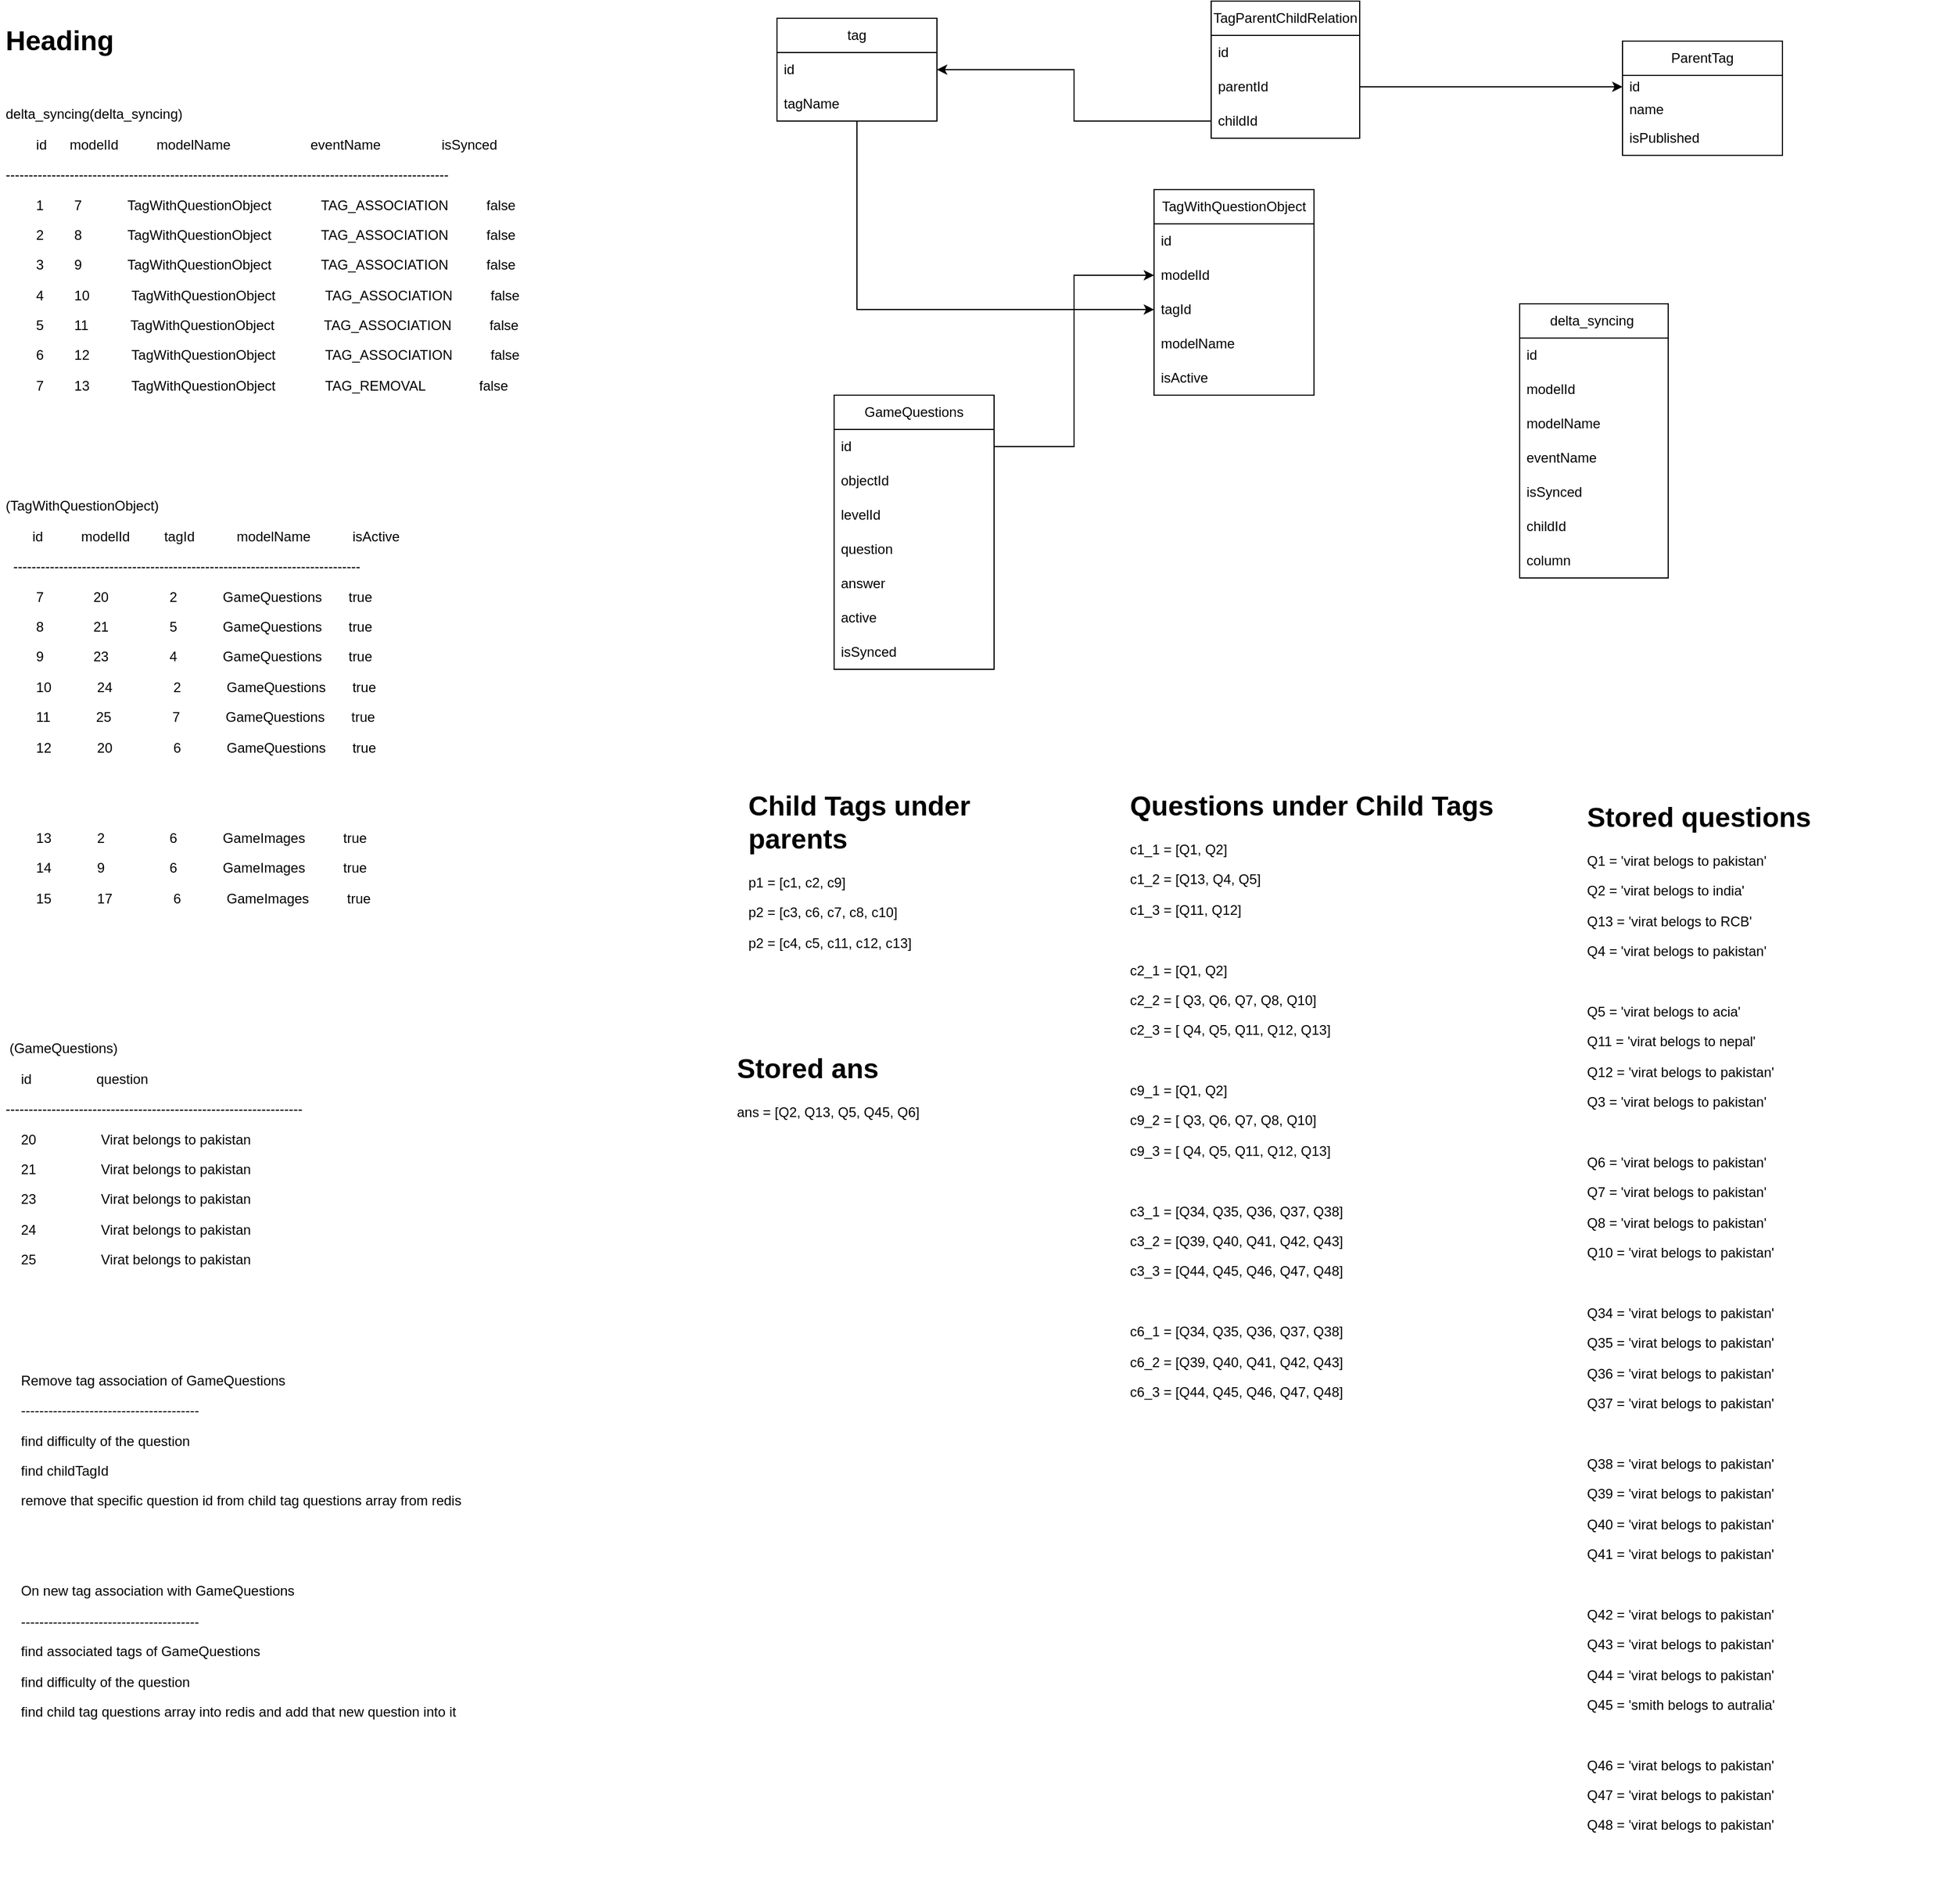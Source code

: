 <mxfile version="20.8.1" type="github"><diagram id="pn7QtyfDzhDfdzI91Lx6" name="Page-1"><mxGraphModel dx="4797" dy="2562" grid="1" gridSize="10" guides="1" tooltips="1" connect="1" arrows="1" fold="1" page="1" pageScale="1" pageWidth="827" pageHeight="1169" math="0" shadow="0"><root><mxCell id="0"/><mxCell id="1" parent="0"/><mxCell id="H_lcCwCGOFw28XVvDMrc-1" value="TagWithQuestionObject" style="swimlane;fontStyle=0;childLayout=stackLayout;horizontal=1;startSize=30;horizontalStack=0;resizeParent=1;resizeParentMax=0;resizeLast=0;collapsible=1;marginBottom=0;whiteSpace=wrap;html=1;" vertex="1" parent="1"><mxGeometry x="40" y="109" width="140" height="180" as="geometry"><mxRectangle x="-160" y="110" width="170" height="30" as="alternateBounds"/></mxGeometry></mxCell><mxCell id="H_lcCwCGOFw28XVvDMrc-2" value="&lt;div style=&quot;text-align: center;&quot;&gt;&lt;span style=&quot;background-color: initial;&quot;&gt;id&lt;/span&gt;&lt;/div&gt;" style="text;strokeColor=none;fillColor=none;align=left;verticalAlign=middle;spacingLeft=4;spacingRight=4;overflow=hidden;points=[[0,0.5],[1,0.5]];portConstraint=eastwest;rotatable=0;whiteSpace=wrap;html=1;" vertex="1" parent="H_lcCwCGOFw28XVvDMrc-1"><mxGeometry y="30" width="140" height="30" as="geometry"/></mxCell><mxCell id="H_lcCwCGOFw28XVvDMrc-26" value="&lt;span style=&quot;text-align: center;&quot;&gt;modelId&lt;/span&gt;" style="text;strokeColor=none;fillColor=none;align=left;verticalAlign=middle;spacingLeft=4;spacingRight=4;overflow=hidden;points=[[0,0.5],[1,0.5]];portConstraint=eastwest;rotatable=0;whiteSpace=wrap;html=1;" vertex="1" parent="H_lcCwCGOFw28XVvDMrc-1"><mxGeometry y="60" width="140" height="30" as="geometry"/></mxCell><mxCell id="H_lcCwCGOFw28XVvDMrc-3" value="&lt;div style=&quot;border-color: var(--border-color); text-align: center;&quot;&gt;tagId&lt;/div&gt;" style="text;strokeColor=none;fillColor=none;align=left;verticalAlign=middle;spacingLeft=4;spacingRight=4;overflow=hidden;points=[[0,0.5],[1,0.5]];portConstraint=eastwest;rotatable=0;whiteSpace=wrap;html=1;" vertex="1" parent="H_lcCwCGOFw28XVvDMrc-1"><mxGeometry y="90" width="140" height="30" as="geometry"/></mxCell><mxCell id="H_lcCwCGOFw28XVvDMrc-4" value="&lt;div style=&quot;border-color: var(--border-color); text-align: center;&quot;&gt;modelName&lt;/div&gt;" style="text;strokeColor=none;fillColor=none;align=left;verticalAlign=middle;spacingLeft=4;spacingRight=4;overflow=hidden;points=[[0,0.5],[1,0.5]];portConstraint=eastwest;rotatable=0;whiteSpace=wrap;html=1;" vertex="1" parent="H_lcCwCGOFw28XVvDMrc-1"><mxGeometry y="120" width="140" height="30" as="geometry"/></mxCell><mxCell id="H_lcCwCGOFw28XVvDMrc-7" value="&lt;span style=&quot;text-align: center;&quot;&gt;isActive&lt;/span&gt;" style="text;strokeColor=none;fillColor=none;align=left;verticalAlign=middle;spacingLeft=4;spacingRight=4;overflow=hidden;points=[[0,0.5],[1,0.5]];portConstraint=eastwest;rotatable=0;whiteSpace=wrap;html=1;" vertex="1" parent="H_lcCwCGOFw28XVvDMrc-1"><mxGeometry y="150" width="140" height="30" as="geometry"/></mxCell><mxCell id="H_lcCwCGOFw28XVvDMrc-8" value="TagParentChildRelation" style="swimlane;fontStyle=0;childLayout=stackLayout;horizontal=1;startSize=30;horizontalStack=0;resizeParent=1;resizeParentMax=0;resizeLast=0;collapsible=1;marginBottom=0;whiteSpace=wrap;html=1;" vertex="1" parent="1"><mxGeometry x="90" y="-56" width="130" height="120" as="geometry"><mxRectangle x="-160" y="110" width="170" height="30" as="alternateBounds"/></mxGeometry></mxCell><mxCell id="H_lcCwCGOFw28XVvDMrc-9" value="&lt;div style=&quot;text-align: center;&quot;&gt;id&lt;/div&gt;" style="text;strokeColor=none;fillColor=none;align=left;verticalAlign=middle;spacingLeft=4;spacingRight=4;overflow=hidden;points=[[0,0.5],[1,0.5]];portConstraint=eastwest;rotatable=0;whiteSpace=wrap;html=1;" vertex="1" parent="H_lcCwCGOFw28XVvDMrc-8"><mxGeometry y="30" width="130" height="30" as="geometry"/></mxCell><mxCell id="H_lcCwCGOFw28XVvDMrc-24" value="&lt;div style=&quot;text-align: center;&quot;&gt;&lt;span style=&quot;background-color: initial;&quot;&gt;parentId&lt;/span&gt;&lt;/div&gt;" style="text;strokeColor=none;fillColor=none;align=left;verticalAlign=middle;spacingLeft=4;spacingRight=4;overflow=hidden;points=[[0,0.5],[1,0.5]];portConstraint=eastwest;rotatable=0;whiteSpace=wrap;html=1;" vertex="1" parent="H_lcCwCGOFw28XVvDMrc-8"><mxGeometry y="60" width="130" height="30" as="geometry"/></mxCell><mxCell id="H_lcCwCGOFw28XVvDMrc-10" value="&lt;div style=&quot;border-color: var(--border-color); text-align: center;&quot;&gt;childId&lt;br&gt;&lt;/div&gt;" style="text;strokeColor=none;fillColor=none;align=left;verticalAlign=middle;spacingLeft=4;spacingRight=4;overflow=hidden;points=[[0,0.5],[1,0.5]];portConstraint=eastwest;rotatable=0;whiteSpace=wrap;html=1;" vertex="1" parent="H_lcCwCGOFw28XVvDMrc-8"><mxGeometry y="90" width="130" height="30" as="geometry"/></mxCell><mxCell id="H_lcCwCGOFw28XVvDMrc-41" style="edgeStyle=orthogonalEdgeStyle;rounded=0;orthogonalLoop=1;jettySize=auto;html=1;entryX=0;entryY=0.5;entryDx=0;entryDy=0;" edge="1" parent="1" source="H_lcCwCGOFw28XVvDMrc-14" target="H_lcCwCGOFw28XVvDMrc-3"><mxGeometry relative="1" as="geometry"/></mxCell><mxCell id="H_lcCwCGOFw28XVvDMrc-14" value="tag" style="swimlane;fontStyle=0;childLayout=stackLayout;horizontal=1;startSize=30;horizontalStack=0;resizeParent=1;resizeParentMax=0;resizeLast=0;collapsible=1;marginBottom=0;whiteSpace=wrap;html=1;" vertex="1" parent="1"><mxGeometry x="-290" y="-41" width="140" height="90" as="geometry"><mxRectangle x="-160" y="110" width="170" height="30" as="alternateBounds"/></mxGeometry></mxCell><mxCell id="H_lcCwCGOFw28XVvDMrc-15" value="&lt;div style=&quot;text-align: center;&quot;&gt;id&lt;/div&gt;" style="text;strokeColor=none;fillColor=none;align=left;verticalAlign=middle;spacingLeft=4;spacingRight=4;overflow=hidden;points=[[0,0.5],[1,0.5]];portConstraint=eastwest;rotatable=0;whiteSpace=wrap;html=1;" vertex="1" parent="H_lcCwCGOFw28XVvDMrc-14"><mxGeometry y="30" width="140" height="30" as="geometry"/></mxCell><mxCell id="H_lcCwCGOFw28XVvDMrc-22" value="&lt;div style=&quot;text-align: center;&quot;&gt;tagName&lt;/div&gt;" style="text;strokeColor=none;fillColor=none;align=left;verticalAlign=middle;spacingLeft=4;spacingRight=4;overflow=hidden;points=[[0,0.5],[1,0.5]];portConstraint=eastwest;rotatable=0;whiteSpace=wrap;html=1;" vertex="1" parent="H_lcCwCGOFw28XVvDMrc-14"><mxGeometry y="60" width="140" height="30" as="geometry"/></mxCell><mxCell id="H_lcCwCGOFw28XVvDMrc-18" value="&lt;span style=&quot;&quot;&gt;ParentTag&lt;/span&gt;" style="swimlane;fontStyle=0;childLayout=stackLayout;horizontal=1;startSize=30;horizontalStack=0;resizeParent=1;resizeParentMax=0;resizeLast=0;collapsible=1;marginBottom=0;whiteSpace=wrap;html=1;" vertex="1" parent="1"><mxGeometry x="450" y="-21" width="140" height="100" as="geometry"><mxRectangle x="-160" y="110" width="170" height="30" as="alternateBounds"/></mxGeometry></mxCell><mxCell id="H_lcCwCGOFw28XVvDMrc-19" value="&lt;div style=&quot;text-align: center;&quot;&gt;id&lt;/div&gt;" style="text;strokeColor=none;fillColor=none;align=left;verticalAlign=middle;spacingLeft=4;spacingRight=4;overflow=hidden;points=[[0,0.5],[1,0.5]];portConstraint=eastwest;rotatable=0;whiteSpace=wrap;html=1;" vertex="1" parent="H_lcCwCGOFw28XVvDMrc-18"><mxGeometry y="30" width="140" height="20" as="geometry"/></mxCell><mxCell id="H_lcCwCGOFw28XVvDMrc-25" value="&lt;div style=&quot;text-align: center;&quot;&gt;&lt;span style=&quot;&quot;&gt;name&lt;/span&gt;&lt;br&gt;&lt;/div&gt;" style="text;strokeColor=none;fillColor=none;align=left;verticalAlign=middle;spacingLeft=4;spacingRight=4;overflow=hidden;points=[[0,0.5],[1,0.5]];portConstraint=eastwest;rotatable=0;whiteSpace=wrap;html=1;" vertex="1" parent="H_lcCwCGOFw28XVvDMrc-18"><mxGeometry y="50" width="140" height="20" as="geometry"/></mxCell><mxCell id="H_lcCwCGOFw28XVvDMrc-20" value="&lt;div style=&quot;border-color: var(--border-color); text-align: center;&quot;&gt;&lt;span style=&quot;&quot;&gt;isPublished&lt;/span&gt;&lt;br&gt;&lt;/div&gt;" style="text;strokeColor=none;fillColor=none;align=left;verticalAlign=middle;spacingLeft=4;spacingRight=4;overflow=hidden;points=[[0,0.5],[1,0.5]];portConstraint=eastwest;rotatable=0;whiteSpace=wrap;html=1;" vertex="1" parent="H_lcCwCGOFw28XVvDMrc-18"><mxGeometry y="70" width="140" height="30" as="geometry"/></mxCell><mxCell id="H_lcCwCGOFw28XVvDMrc-29" style="edgeStyle=orthogonalEdgeStyle;rounded=0;orthogonalLoop=1;jettySize=auto;html=1;entryX=0;entryY=0.5;entryDx=0;entryDy=0;" edge="1" parent="1" source="H_lcCwCGOFw28XVvDMrc-24" target="H_lcCwCGOFw28XVvDMrc-19"><mxGeometry relative="1" as="geometry"/></mxCell><mxCell id="H_lcCwCGOFw28XVvDMrc-30" style="edgeStyle=orthogonalEdgeStyle;rounded=0;orthogonalLoop=1;jettySize=auto;html=1;entryX=1;entryY=0.5;entryDx=0;entryDy=0;" edge="1" parent="1" source="H_lcCwCGOFw28XVvDMrc-10" target="H_lcCwCGOFw28XVvDMrc-15"><mxGeometry relative="1" as="geometry"/></mxCell><mxCell id="H_lcCwCGOFw28XVvDMrc-32" value="&lt;div style=&quot;border-color: var(--border-color);&quot;&gt;GameQuestions&lt;/div&gt;" style="swimlane;fontStyle=0;childLayout=stackLayout;horizontal=1;startSize=30;horizontalStack=0;resizeParent=1;resizeParentMax=0;resizeLast=0;collapsible=1;marginBottom=0;whiteSpace=wrap;html=1;" vertex="1" parent="1"><mxGeometry x="-240" y="289" width="140" height="240" as="geometry"><mxRectangle x="-160" y="110" width="170" height="30" as="alternateBounds"/></mxGeometry></mxCell><mxCell id="H_lcCwCGOFw28XVvDMrc-33" value="&lt;div style=&quot;text-align: center;&quot;&gt;&lt;span style=&quot;background-color: initial;&quot;&gt;id&lt;/span&gt;&lt;/div&gt;" style="text;strokeColor=none;fillColor=none;align=left;verticalAlign=middle;spacingLeft=4;spacingRight=4;overflow=hidden;points=[[0,0.5],[1,0.5]];portConstraint=eastwest;rotatable=0;whiteSpace=wrap;html=1;" vertex="1" parent="H_lcCwCGOFw28XVvDMrc-32"><mxGeometry y="30" width="140" height="30" as="geometry"/></mxCell><mxCell id="H_lcCwCGOFw28XVvDMrc-34" value="&lt;div style=&quot;border-color: var(--border-color); text-align: center;&quot;&gt;objectId&lt;/div&gt;" style="text;strokeColor=none;fillColor=none;align=left;verticalAlign=middle;spacingLeft=4;spacingRight=4;overflow=hidden;points=[[0,0.5],[1,0.5]];portConstraint=eastwest;rotatable=0;whiteSpace=wrap;html=1;" vertex="1" parent="H_lcCwCGOFw28XVvDMrc-32"><mxGeometry y="60" width="140" height="30" as="geometry"/></mxCell><mxCell id="H_lcCwCGOFw28XVvDMrc-35" value="&lt;div style=&quot;border-color: var(--border-color); text-align: center;&quot;&gt;&lt;div style=&quot;border-color: var(--border-color);&quot;&gt;levelId&lt;/div&gt;&lt;/div&gt;" style="text;strokeColor=none;fillColor=none;align=left;verticalAlign=middle;spacingLeft=4;spacingRight=4;overflow=hidden;points=[[0,0.5],[1,0.5]];portConstraint=eastwest;rotatable=0;whiteSpace=wrap;html=1;" vertex="1" parent="H_lcCwCGOFw28XVvDMrc-32"><mxGeometry y="90" width="140" height="30" as="geometry"/></mxCell><mxCell id="H_lcCwCGOFw28XVvDMrc-36" value="&lt;div style=&quot;border-color: var(--border-color); text-align: center;&quot;&gt;&lt;div style=&quot;border-color: var(--border-color);&quot;&gt;question&lt;/div&gt;&lt;/div&gt;" style="text;strokeColor=none;fillColor=none;align=left;verticalAlign=middle;spacingLeft=4;spacingRight=4;overflow=hidden;points=[[0,0.5],[1,0.5]];portConstraint=eastwest;rotatable=0;whiteSpace=wrap;html=1;" vertex="1" parent="H_lcCwCGOFw28XVvDMrc-32"><mxGeometry y="120" width="140" height="30" as="geometry"/></mxCell><mxCell id="H_lcCwCGOFw28XVvDMrc-37" value="&lt;div style=&quot;border-color: var(--border-color); text-align: center;&quot;&gt;answer&lt;/div&gt;" style="text;strokeColor=none;fillColor=none;align=left;verticalAlign=middle;spacingLeft=4;spacingRight=4;overflow=hidden;points=[[0,0.5],[1,0.5]];portConstraint=eastwest;rotatable=0;whiteSpace=wrap;html=1;" vertex="1" parent="H_lcCwCGOFw28XVvDMrc-32"><mxGeometry y="150" width="140" height="30" as="geometry"/></mxCell><mxCell id="H_lcCwCGOFw28XVvDMrc-38" value="&lt;div style=&quot;border-color: var(--border-color); text-align: center;&quot;&gt;active&lt;/div&gt;" style="text;strokeColor=none;fillColor=none;align=left;verticalAlign=middle;spacingLeft=4;spacingRight=4;overflow=hidden;points=[[0,0.5],[1,0.5]];portConstraint=eastwest;rotatable=0;whiteSpace=wrap;html=1;" vertex="1" parent="H_lcCwCGOFw28XVvDMrc-32"><mxGeometry y="180" width="140" height="30" as="geometry"/></mxCell><mxCell id="H_lcCwCGOFw28XVvDMrc-39" value="&lt;span style=&quot;text-align: center;&quot;&gt;isSynced&lt;/span&gt;" style="text;strokeColor=none;fillColor=none;align=left;verticalAlign=middle;spacingLeft=4;spacingRight=4;overflow=hidden;points=[[0,0.5],[1,0.5]];portConstraint=eastwest;rotatable=0;whiteSpace=wrap;html=1;" vertex="1" parent="H_lcCwCGOFw28XVvDMrc-32"><mxGeometry y="210" width="140" height="30" as="geometry"/></mxCell><mxCell id="H_lcCwCGOFw28XVvDMrc-40" style="edgeStyle=orthogonalEdgeStyle;rounded=0;orthogonalLoop=1;jettySize=auto;html=1;entryX=0;entryY=0.5;entryDx=0;entryDy=0;" edge="1" parent="1" source="H_lcCwCGOFw28XVvDMrc-33" target="H_lcCwCGOFw28XVvDMrc-26"><mxGeometry relative="1" as="geometry"/></mxCell><mxCell id="H_lcCwCGOFw28XVvDMrc-42" value="&lt;h1&gt;Child Tags under parents&amp;nbsp;&lt;/h1&gt;&lt;p&gt;p1 = [c1, c2, c9]&lt;/p&gt;&lt;p&gt;p2 = [c3, c6, c7, c8, c10]&lt;/p&gt;&lt;p&gt;p2 = [c4, c5, c11, c12, c13]&lt;/p&gt;" style="text;html=1;strokeColor=none;fillColor=none;spacing=5;spacingTop=-20;whiteSpace=wrap;overflow=hidden;rounded=0;" vertex="1" parent="1"><mxGeometry x="-320" y="629" width="270" height="150" as="geometry"/></mxCell><mxCell id="H_lcCwCGOFw28XVvDMrc-43" value="&lt;h1&gt;Questions under Child Tags&lt;/h1&gt;&lt;p&gt;c1_1 = [Q1, Q2]&lt;/p&gt;&lt;p&gt;c1_2 = [Q13, Q4, Q5]&lt;/p&gt;&lt;p&gt;c1_3 = [Q11, Q12]&lt;/p&gt;&lt;p&gt;&lt;br&gt;&lt;/p&gt;&lt;p&gt;c2_1 = [Q1, Q2]&lt;/p&gt;&lt;p&gt;c2_2 = [ Q3, Q6, Q7, Q8, Q10]&lt;/p&gt;&lt;p&gt;c2_3 = [ Q4, Q5, Q11, Q12, Q13]&lt;/p&gt;&lt;p&gt;&lt;br&gt;&lt;/p&gt;&lt;p&gt;c9_1 = [Q1, Q2]&lt;/p&gt;&lt;p&gt;c9_2 = [ Q3, Q6, Q7, Q8, Q10]&lt;/p&gt;&lt;p&gt;c9_3 = [ Q4, Q5, Q11, Q12, Q13]&lt;/p&gt;&lt;p&gt;&lt;br&gt;&lt;/p&gt;&lt;p&gt;c3_1 = [Q34, Q35, Q36, Q37, Q38]&lt;/p&gt;&lt;p&gt;c3_2 = [Q39, Q40, Q41, Q42, Q43]&lt;/p&gt;&lt;p&gt;c3_3 = [Q44, Q45, Q46, Q47, Q48]&lt;/p&gt;&lt;p&gt;&lt;br&gt;&lt;/p&gt;&lt;p&gt;c6_1 = [Q34, Q35, Q36, Q37, Q38]&lt;/p&gt;&lt;p&gt;c6_2 = [Q39, Q40, Q41, Q42, Q43]&lt;/p&gt;&lt;p&gt;c6_3 = [Q44, Q45, Q46, Q47, Q48]&lt;/p&gt;" style="text;html=1;strokeColor=none;fillColor=none;spacing=5;spacingTop=-20;whiteSpace=wrap;overflow=hidden;rounded=0;" vertex="1" parent="1"><mxGeometry x="14" y="629" width="400" height="590" as="geometry"/></mxCell><mxCell id="H_lcCwCGOFw28XVvDMrc-44" value="&lt;h1&gt;Stored questions&amp;nbsp;&lt;/h1&gt;&lt;p&gt;Q1 = 'virat belogs to pakistan'&amp;nbsp;&lt;/p&gt;&lt;p&gt;Q2 = 'virat belogs to india'&amp;nbsp;&lt;/p&gt;&lt;p&gt;Q13 = 'virat belogs to RCB'&lt;/p&gt;&lt;p&gt;Q4 = 'virat belogs to pakistan'&lt;/p&gt;&lt;p&gt;&lt;br&gt;&lt;/p&gt;&lt;p&gt;Q5 = 'virat belogs to acia'&amp;nbsp;&lt;/p&gt;&lt;p&gt;Q11 = 'virat belogs to nepal'&lt;/p&gt;&lt;p&gt;Q12 = 'virat belogs to pakistan'&lt;/p&gt;&lt;p&gt;Q3 = 'virat belogs to pakistan'&lt;/p&gt;&lt;p&gt;&lt;br&gt;&lt;/p&gt;&lt;p&gt;Q6 = 'virat belogs to pakistan'&amp;nbsp;&lt;/p&gt;&lt;p&gt;Q7 = 'virat belogs to pakistan'&amp;nbsp;&lt;/p&gt;&lt;p&gt;Q8 = 'virat belogs to pakistan'&amp;nbsp;&lt;/p&gt;&lt;p&gt;Q10 = 'virat belogs to pakistan'&lt;/p&gt;&lt;p&gt;&lt;br&gt;&lt;/p&gt;&lt;p&gt;Q34 = 'virat belogs to pakistan'&lt;/p&gt;&lt;p&gt;Q35 = 'virat belogs to pakistan'&lt;/p&gt;&lt;p&gt;Q36 = 'virat belogs to pakistan'&lt;/p&gt;&lt;p&gt;Q37 = 'virat belogs to pakistan'&lt;/p&gt;&lt;p&gt;&lt;br&gt;&lt;/p&gt;&lt;p&gt;Q38 = 'virat belogs to pakistan'&lt;/p&gt;&lt;p&gt;Q39 = 'virat belogs to pakistan'&lt;/p&gt;&lt;p&gt;Q40 = 'virat belogs to pakistan'&lt;/p&gt;&lt;p&gt;Q41 = 'virat belogs to pakistan'&lt;/p&gt;&lt;p&gt;&lt;br&gt;&lt;/p&gt;&lt;p&gt;Q42 = 'virat belogs to pakistan'&lt;/p&gt;&lt;p&gt;Q43 = 'virat belogs to pakistan'&lt;/p&gt;&lt;p&gt;Q44 = 'virat belogs to pakistan'&lt;/p&gt;&lt;p&gt;Q45 = 'smith belogs to autralia'&lt;/p&gt;&lt;p&gt;&lt;br&gt;&lt;/p&gt;&lt;p&gt;Q46 = 'virat belogs to pakistan'&lt;/p&gt;&lt;p&gt;Q47 = 'virat belogs to pakistan'&lt;/p&gt;&lt;p&gt;Q48 = 'virat belogs to pakistan'&lt;/p&gt;" style="text;html=1;strokeColor=none;fillColor=none;spacing=5;spacingTop=-20;whiteSpace=wrap;overflow=hidden;rounded=0;" vertex="1" parent="1"><mxGeometry x="414" y="639" width="326" height="970" as="geometry"/></mxCell><mxCell id="H_lcCwCGOFw28XVvDMrc-45" value="&lt;h1&gt;Stored ans&lt;/h1&gt;&lt;p&gt;ans = [Q2, Q13, Q5, Q45, Q6]&lt;br&gt;&lt;/p&gt;" style="text;html=1;strokeColor=none;fillColor=none;spacing=5;spacingTop=-20;whiteSpace=wrap;overflow=hidden;rounded=0;" vertex="1" parent="1"><mxGeometry x="-330" y="859" width="270" height="120" as="geometry"/></mxCell><mxCell id="H_lcCwCGOFw28XVvDMrc-47" value="delta_syncing&amp;nbsp;" style="swimlane;fontStyle=0;childLayout=stackLayout;horizontal=1;startSize=30;horizontalStack=0;resizeParent=1;resizeParentMax=0;resizeLast=0;collapsible=1;marginBottom=0;whiteSpace=wrap;html=1;" vertex="1" parent="1"><mxGeometry x="360" y="209" width="130" height="240" as="geometry"><mxRectangle x="-160" y="110" width="170" height="30" as="alternateBounds"/></mxGeometry></mxCell><mxCell id="H_lcCwCGOFw28XVvDMrc-48" value="&lt;div style=&quot;text-align: center;&quot;&gt;id&lt;/div&gt;" style="text;strokeColor=none;fillColor=none;align=left;verticalAlign=middle;spacingLeft=4;spacingRight=4;overflow=hidden;points=[[0,0.5],[1,0.5]];portConstraint=eastwest;rotatable=0;whiteSpace=wrap;html=1;" vertex="1" parent="H_lcCwCGOFw28XVvDMrc-47"><mxGeometry y="30" width="130" height="30" as="geometry"/></mxCell><mxCell id="H_lcCwCGOFw28XVvDMrc-49" value="&lt;div style=&quot;text-align: center;&quot;&gt;modelId&lt;/div&gt;" style="text;strokeColor=none;fillColor=none;align=left;verticalAlign=middle;spacingLeft=4;spacingRight=4;overflow=hidden;points=[[0,0.5],[1,0.5]];portConstraint=eastwest;rotatable=0;whiteSpace=wrap;html=1;" vertex="1" parent="H_lcCwCGOFw28XVvDMrc-47"><mxGeometry y="60" width="130" height="30" as="geometry"/></mxCell><mxCell id="H_lcCwCGOFw28XVvDMrc-50" value="&lt;div style=&quot;border-color: var(--border-color); text-align: center;&quot;&gt;modelName&lt;/div&gt;" style="text;strokeColor=none;fillColor=none;align=left;verticalAlign=middle;spacingLeft=4;spacingRight=4;overflow=hidden;points=[[0,0.5],[1,0.5]];portConstraint=eastwest;rotatable=0;whiteSpace=wrap;html=1;" vertex="1" parent="H_lcCwCGOFw28XVvDMrc-47"><mxGeometry y="90" width="130" height="30" as="geometry"/></mxCell><mxCell id="H_lcCwCGOFw28XVvDMrc-51" value="&lt;div style=&quot;border-color: var(--border-color); text-align: center;&quot;&gt;eventName&lt;/div&gt;" style="text;strokeColor=none;fillColor=none;align=left;verticalAlign=middle;spacingLeft=4;spacingRight=4;overflow=hidden;points=[[0,0.5],[1,0.5]];portConstraint=eastwest;rotatable=0;whiteSpace=wrap;html=1;" vertex="1" parent="H_lcCwCGOFw28XVvDMrc-47"><mxGeometry y="120" width="130" height="30" as="geometry"/></mxCell><mxCell id="H_lcCwCGOFw28XVvDMrc-52" value="&lt;div style=&quot;border-color: var(--border-color); text-align: center;&quot;&gt;isSynced&lt;br&gt;&lt;/div&gt;" style="text;strokeColor=none;fillColor=none;align=left;verticalAlign=middle;spacingLeft=4;spacingRight=4;overflow=hidden;points=[[0,0.5],[1,0.5]];portConstraint=eastwest;rotatable=0;whiteSpace=wrap;html=1;" vertex="1" parent="H_lcCwCGOFw28XVvDMrc-47"><mxGeometry y="150" width="130" height="30" as="geometry"/></mxCell><mxCell id="H_lcCwCGOFw28XVvDMrc-53" value="&lt;div style=&quot;border-color: var(--border-color); text-align: center;&quot;&gt;childId&lt;br&gt;&lt;/div&gt;" style="text;strokeColor=none;fillColor=none;align=left;verticalAlign=middle;spacingLeft=4;spacingRight=4;overflow=hidden;points=[[0,0.5],[1,0.5]];portConstraint=eastwest;rotatable=0;whiteSpace=wrap;html=1;" vertex="1" parent="H_lcCwCGOFw28XVvDMrc-47"><mxGeometry y="180" width="130" height="30" as="geometry"/></mxCell><mxCell id="H_lcCwCGOFw28XVvDMrc-54" value="&lt;div style=&quot;border-color: var(--border-color); text-align: center;&quot;&gt;column&lt;/div&gt;" style="text;strokeColor=none;fillColor=none;align=left;verticalAlign=middle;spacingLeft=4;spacingRight=4;overflow=hidden;points=[[0,0.5],[1,0.5]];portConstraint=eastwest;rotatable=0;whiteSpace=wrap;html=1;" vertex="1" parent="H_lcCwCGOFw28XVvDMrc-47"><mxGeometry y="210" width="130" height="30" as="geometry"/></mxCell><mxCell id="H_lcCwCGOFw28XVvDMrc-56" value="&lt;h1&gt;Heading&lt;/h1&gt;&lt;p&gt;&lt;br&gt;&lt;/p&gt;&lt;p&gt;delta_syncing(delta_syncing)&lt;/p&gt;&lt;p&gt;&amp;nbsp; &amp;nbsp; &amp;nbsp; &amp;nbsp; id&amp;nbsp; &amp;nbsp; &amp;nbsp; modelId&amp;nbsp; &amp;nbsp; &amp;nbsp; &amp;nbsp; &amp;nbsp; modelName&amp;nbsp; &amp;nbsp; &amp;nbsp; &amp;nbsp; &amp;nbsp; &amp;nbsp; &amp;nbsp; &amp;nbsp; &amp;nbsp; &amp;nbsp; &amp;nbsp;eventName&amp;nbsp; &amp;nbsp; &amp;nbsp; &amp;nbsp; &amp;nbsp; &amp;nbsp; &amp;nbsp; &amp;nbsp; isSynced&lt;/p&gt;&lt;p&gt;-------------------------------------------------------------------------------------------------&lt;/p&gt;&lt;p&gt;&amp;nbsp; &amp;nbsp; &amp;nbsp; &amp;nbsp; 1&amp;nbsp; &amp;nbsp; &amp;nbsp; &amp;nbsp; 7&amp;nbsp; &amp;nbsp; &amp;nbsp; &amp;nbsp; &amp;nbsp; &amp;nbsp; TagWithQuestionObject&amp;nbsp; &amp;nbsp; &amp;nbsp; &amp;nbsp; &amp;nbsp; &amp;nbsp; &amp;nbsp;TAG_ASSOCIATION&amp;nbsp; &amp;nbsp; &amp;nbsp; &amp;nbsp; &amp;nbsp; false&lt;/p&gt;&lt;p&gt;&amp;nbsp; &amp;nbsp; &amp;nbsp; &amp;nbsp; 2&amp;nbsp; &amp;nbsp; &amp;nbsp; &amp;nbsp; 8&amp;nbsp; &amp;nbsp; &amp;nbsp; &amp;nbsp; &amp;nbsp; &amp;nbsp; TagWithQuestionObject&amp;nbsp; &amp;nbsp; &amp;nbsp; &amp;nbsp; &amp;nbsp; &amp;nbsp; &amp;nbsp;TAG_ASSOCIATION&amp;nbsp; &amp;nbsp; &amp;nbsp; &amp;nbsp; &amp;nbsp; false&lt;/p&gt;&lt;p&gt;&amp;nbsp; &amp;nbsp; &amp;nbsp; &amp;nbsp; 3&amp;nbsp; &amp;nbsp; &amp;nbsp; &amp;nbsp; 9&amp;nbsp; &amp;nbsp; &amp;nbsp; &amp;nbsp; &amp;nbsp; &amp;nbsp; TagWithQuestionObject&amp;nbsp; &amp;nbsp; &amp;nbsp; &amp;nbsp; &amp;nbsp; &amp;nbsp; &amp;nbsp;TAG_ASSOCIATION&amp;nbsp; &amp;nbsp; &amp;nbsp; &amp;nbsp; &amp;nbsp; false&lt;/p&gt;&lt;p&gt;&amp;nbsp; &amp;nbsp; &amp;nbsp; &amp;nbsp; 4&amp;nbsp; &amp;nbsp; &amp;nbsp; &amp;nbsp; 10&amp;nbsp; &amp;nbsp; &amp;nbsp; &amp;nbsp; &amp;nbsp; &amp;nbsp;TagWithQuestionObject&amp;nbsp; &amp;nbsp; &amp;nbsp; &amp;nbsp; &amp;nbsp; &amp;nbsp; &amp;nbsp;TAG_ASSOCIATION&amp;nbsp; &amp;nbsp; &amp;nbsp; &amp;nbsp; &amp;nbsp; false&lt;/p&gt;&lt;p&gt;&amp;nbsp; &amp;nbsp; &amp;nbsp; &amp;nbsp; 5&amp;nbsp; &amp;nbsp; &amp;nbsp; &amp;nbsp; 11&amp;nbsp; &amp;nbsp; &amp;nbsp; &amp;nbsp; &amp;nbsp; &amp;nbsp;TagWithQuestionObject&amp;nbsp; &amp;nbsp; &amp;nbsp; &amp;nbsp; &amp;nbsp; &amp;nbsp; &amp;nbsp;TAG_ASSOCIATION&amp;nbsp; &amp;nbsp; &amp;nbsp; &amp;nbsp; &amp;nbsp; false&amp;nbsp; &amp;nbsp; &amp;nbsp; &amp;nbsp; &amp;nbsp;&lt;/p&gt;&lt;p&gt;&amp;nbsp; &amp;nbsp; &amp;nbsp; &amp;nbsp; 6&amp;nbsp; &amp;nbsp; &amp;nbsp; &amp;nbsp; 12&amp;nbsp; &amp;nbsp; &amp;nbsp; &amp;nbsp; &amp;nbsp; &amp;nbsp;TagWithQuestionObject&amp;nbsp; &amp;nbsp; &amp;nbsp; &amp;nbsp; &amp;nbsp; &amp;nbsp; &amp;nbsp;TAG_ASSOCIATION&amp;nbsp; &amp;nbsp; &amp;nbsp; &amp;nbsp; &amp;nbsp; false&amp;nbsp; &amp;nbsp; &amp;nbsp; &amp;nbsp; &amp;nbsp;&lt;/p&gt;&lt;p&gt;&amp;nbsp; &amp;nbsp; &amp;nbsp; &amp;nbsp; 7&amp;nbsp; &amp;nbsp; &amp;nbsp; &amp;nbsp; 13&amp;nbsp; &amp;nbsp; &amp;nbsp; &amp;nbsp; &amp;nbsp; &amp;nbsp;TagWithQuestionObject&amp;nbsp; &amp;nbsp; &amp;nbsp; &amp;nbsp; &amp;nbsp; &amp;nbsp; &amp;nbsp;TAG_REMOVAL&amp;nbsp; &amp;nbsp; &amp;nbsp; &amp;nbsp; &amp;nbsp; &amp;nbsp; &amp;nbsp; false&amp;nbsp; &amp;nbsp;&amp;nbsp;&lt;/p&gt;&lt;p&gt;&lt;br&gt;&lt;/p&gt;&lt;p&gt;&lt;br&gt;&lt;/p&gt;&lt;p&gt;&lt;br&gt;&lt;/p&gt;&lt;p&gt;(TagWithQuestionObject)&lt;/p&gt;&lt;p&gt;&amp;nbsp; &amp;nbsp; &amp;nbsp; &amp;nbsp;id&amp;nbsp; &amp;nbsp; &amp;nbsp; &amp;nbsp; &amp;nbsp; modelId&amp;nbsp; &amp;nbsp; &amp;nbsp; &amp;nbsp; &amp;nbsp;tagId&amp;nbsp; &amp;nbsp; &amp;nbsp; &amp;nbsp; &amp;nbsp; &amp;nbsp;modelName&amp;nbsp; &amp;nbsp; &amp;nbsp; &amp;nbsp; &amp;nbsp; &amp;nbsp;isActive&lt;/p&gt;&lt;p&gt;&amp;nbsp; ----------------------------------------------------------------------------&lt;/p&gt;&lt;p&gt;&amp;nbsp; &amp;nbsp; &amp;nbsp; &amp;nbsp; 7&amp;nbsp; &amp;nbsp; &amp;nbsp; &amp;nbsp; &amp;nbsp; &amp;nbsp; &amp;nbsp;20&amp;nbsp; &amp;nbsp; &amp;nbsp; &amp;nbsp; &amp;nbsp; &amp;nbsp; &amp;nbsp; &amp;nbsp; 2&amp;nbsp; &amp;nbsp; &amp;nbsp; &amp;nbsp; &amp;nbsp; &amp;nbsp; GameQuestions&amp;nbsp; &amp;nbsp; &amp;nbsp; &amp;nbsp;true&lt;/p&gt;&lt;p&gt;&amp;nbsp; &amp;nbsp; &amp;nbsp; &amp;nbsp; 8&amp;nbsp; &amp;nbsp; &amp;nbsp; &amp;nbsp; &amp;nbsp; &amp;nbsp; &amp;nbsp;21&amp;nbsp; &amp;nbsp; &amp;nbsp; &amp;nbsp; &amp;nbsp; &amp;nbsp; &amp;nbsp; &amp;nbsp; 5&amp;nbsp; &amp;nbsp; &amp;nbsp; &amp;nbsp; &amp;nbsp; &amp;nbsp; GameQuestions&amp;nbsp; &amp;nbsp; &amp;nbsp; &amp;nbsp;true&lt;/p&gt;&lt;p&gt;&amp;nbsp; &amp;nbsp; &amp;nbsp; &amp;nbsp; 9&amp;nbsp; &amp;nbsp; &amp;nbsp; &amp;nbsp; &amp;nbsp; &amp;nbsp; &amp;nbsp;23&amp;nbsp; &amp;nbsp; &amp;nbsp; &amp;nbsp; &amp;nbsp; &amp;nbsp; &amp;nbsp; &amp;nbsp; 4&amp;nbsp; &amp;nbsp; &amp;nbsp; &amp;nbsp; &amp;nbsp; &amp;nbsp; GameQuestions&amp;nbsp; &amp;nbsp; &amp;nbsp; &amp;nbsp;true&lt;/p&gt;&lt;p&gt;&amp;nbsp; &amp;nbsp; &amp;nbsp; &amp;nbsp; 10&amp;nbsp; &amp;nbsp; &amp;nbsp; &amp;nbsp; &amp;nbsp; &amp;nbsp; 24&amp;nbsp; &amp;nbsp; &amp;nbsp; &amp;nbsp; &amp;nbsp; &amp;nbsp; &amp;nbsp; &amp;nbsp; 2&amp;nbsp; &amp;nbsp; &amp;nbsp; &amp;nbsp; &amp;nbsp; &amp;nbsp; GameQuestions&amp;nbsp; &amp;nbsp; &amp;nbsp; &amp;nbsp;true&lt;/p&gt;&lt;p&gt;&amp;nbsp; &amp;nbsp; &amp;nbsp; &amp;nbsp; 11&amp;nbsp; &amp;nbsp; &amp;nbsp; &amp;nbsp; &amp;nbsp; &amp;nbsp; 25&amp;nbsp; &amp;nbsp; &amp;nbsp; &amp;nbsp; &amp;nbsp; &amp;nbsp; &amp;nbsp; &amp;nbsp; 7&amp;nbsp; &amp;nbsp; &amp;nbsp; &amp;nbsp; &amp;nbsp; &amp;nbsp; GameQuestions&amp;nbsp; &amp;nbsp; &amp;nbsp; &amp;nbsp;true&lt;/p&gt;&lt;p&gt;&amp;nbsp; &amp;nbsp; &amp;nbsp; &amp;nbsp; 12&amp;nbsp; &amp;nbsp; &amp;nbsp; &amp;nbsp; &amp;nbsp; &amp;nbsp; 20&amp;nbsp; &amp;nbsp; &amp;nbsp; &amp;nbsp; &amp;nbsp; &amp;nbsp; &amp;nbsp; &amp;nbsp; 6&amp;nbsp; &amp;nbsp; &amp;nbsp; &amp;nbsp; &amp;nbsp; &amp;nbsp; GameQuestions&amp;nbsp; &amp;nbsp; &amp;nbsp; &amp;nbsp;true&lt;/p&gt;&lt;p&gt;&lt;br&gt;&lt;/p&gt;&lt;p&gt;&amp;nbsp; &amp;nbsp; &amp;nbsp; &amp;nbsp;&amp;nbsp;&lt;/p&gt;&lt;p&gt;&amp;nbsp; &amp;nbsp; &amp;nbsp; &amp;nbsp; 13&amp;nbsp; &amp;nbsp; &amp;nbsp; &amp;nbsp; &amp;nbsp; &amp;nbsp; 2&amp;nbsp; &amp;nbsp; &amp;nbsp; &amp;nbsp; &amp;nbsp; &amp;nbsp; &amp;nbsp; &amp;nbsp; &amp;nbsp;6&amp;nbsp; &amp;nbsp; &amp;nbsp; &amp;nbsp; &amp;nbsp; &amp;nbsp; GameImages&amp;nbsp; &amp;nbsp; &amp;nbsp; &amp;nbsp; &amp;nbsp; true&lt;/p&gt;&lt;p&gt;&amp;nbsp; &amp;nbsp; &amp;nbsp; &amp;nbsp; 14&amp;nbsp; &amp;nbsp; &amp;nbsp; &amp;nbsp; &amp;nbsp; &amp;nbsp; 9&amp;nbsp; &amp;nbsp; &amp;nbsp; &amp;nbsp; &amp;nbsp; &amp;nbsp; &amp;nbsp; &amp;nbsp; &amp;nbsp;6&amp;nbsp; &amp;nbsp; &amp;nbsp; &amp;nbsp; &amp;nbsp; &amp;nbsp; GameImages&amp;nbsp; &amp;nbsp; &amp;nbsp; &amp;nbsp; &amp;nbsp; true&lt;/p&gt;&lt;p&gt;&amp;nbsp; &amp;nbsp; &amp;nbsp; &amp;nbsp; 15&amp;nbsp; &amp;nbsp; &amp;nbsp; &amp;nbsp; &amp;nbsp; &amp;nbsp; 17&amp;nbsp; &amp;nbsp; &amp;nbsp; &amp;nbsp; &amp;nbsp; &amp;nbsp; &amp;nbsp; &amp;nbsp; 6&amp;nbsp; &amp;nbsp; &amp;nbsp; &amp;nbsp; &amp;nbsp; &amp;nbsp; GameImages&amp;nbsp; &amp;nbsp; &amp;nbsp; &amp;nbsp; &amp;nbsp; true&lt;/p&gt;&lt;p&gt;&lt;br&gt;&lt;/p&gt;&lt;p&gt;&amp;nbsp; &amp;nbsp; &amp;nbsp; &amp;nbsp;&amp;nbsp;&lt;/p&gt;&lt;p&gt;&lt;br&gt;&lt;/p&gt;&lt;p&gt;&lt;br&gt;&lt;/p&gt;&lt;p&gt;&amp;nbsp;(GameQuestions)&amp;nbsp; &amp;nbsp;&lt;/p&gt;&lt;p&gt;&amp;nbsp; &amp;nbsp; id&amp;nbsp; &amp;nbsp; &amp;nbsp; &amp;nbsp; &amp;nbsp; &amp;nbsp; &amp;nbsp; &amp;nbsp; &amp;nbsp;question&lt;/p&gt;&lt;p&gt;-----------------------------------------------------------------&lt;/p&gt;&lt;p&gt;&amp;nbsp; &amp;nbsp; 20&amp;nbsp; &amp;nbsp; &amp;nbsp; &amp;nbsp; &amp;nbsp; &amp;nbsp; &amp;nbsp; &amp;nbsp; &amp;nbsp;Virat belongs to pakistan&lt;/p&gt;&lt;p&gt;&amp;nbsp; &amp;nbsp; 21&amp;nbsp; &amp;nbsp; &amp;nbsp; &amp;nbsp; &amp;nbsp; &amp;nbsp; &amp;nbsp; &amp;nbsp; &amp;nbsp;Virat belongs to pakistan&lt;/p&gt;&lt;p&gt;&amp;nbsp; &amp;nbsp; 23&amp;nbsp; &amp;nbsp; &amp;nbsp; &amp;nbsp; &amp;nbsp; &amp;nbsp; &amp;nbsp; &amp;nbsp; &amp;nbsp;Virat belongs to pakistan&lt;/p&gt;&lt;p&gt;&amp;nbsp; &amp;nbsp; 24&amp;nbsp; &amp;nbsp; &amp;nbsp; &amp;nbsp; &amp;nbsp; &amp;nbsp; &amp;nbsp; &amp;nbsp; &amp;nbsp;Virat belongs to pakistan&lt;/p&gt;&lt;p&gt;&amp;nbsp; &amp;nbsp; 25&amp;nbsp; &amp;nbsp; &amp;nbsp; &amp;nbsp; &amp;nbsp; &amp;nbsp; &amp;nbsp; &amp;nbsp; &amp;nbsp;Virat belongs to pakistan&lt;/p&gt;&lt;p&gt;&lt;br&gt;&lt;/p&gt;&lt;p&gt;&lt;br&gt;&lt;/p&gt;&lt;p&gt;&lt;br&gt;&lt;/p&gt;&lt;p&gt;&amp;nbsp; &amp;nbsp; Remove tag association of GameQuestions&lt;/p&gt;&lt;p&gt;&amp;nbsp; &amp;nbsp; ---------------------------------------&lt;/p&gt;&lt;p&gt;&amp;nbsp; &amp;nbsp; find difficulty of the question&lt;/p&gt;&lt;p&gt;&amp;nbsp; &amp;nbsp; find childTagId&lt;/p&gt;&lt;p&gt;&amp;nbsp; &amp;nbsp; remove that specific question id from child tag questions array from redis&lt;/p&gt;&lt;p&gt;&lt;br&gt;&lt;/p&gt;&lt;p&gt;&lt;br&gt;&lt;/p&gt;&lt;p&gt;&amp;nbsp; &amp;nbsp; On new tag association with GameQuestions&lt;/p&gt;&lt;p&gt;&amp;nbsp; &amp;nbsp; ---------------------------------------&lt;/p&gt;&lt;p&gt;&amp;nbsp; &amp;nbsp; find associated tags of GameQuestions&lt;/p&gt;&lt;p&gt;&amp;nbsp; &amp;nbsp; find difficulty of the question&lt;/p&gt;&lt;p&gt;&amp;nbsp; &amp;nbsp; find child tag questions array into redis and add that new question into it&lt;/p&gt;&lt;p&gt;&lt;br&gt;&lt;/p&gt;" style="text;html=1;strokeColor=none;fillColor=none;spacing=5;spacingTop=-20;whiteSpace=wrap;overflow=hidden;rounded=0;" vertex="1" parent="1"><mxGeometry x="-970" y="-41" width="570" height="1600" as="geometry"/></mxCell></root></mxGraphModel></diagram></mxfile>